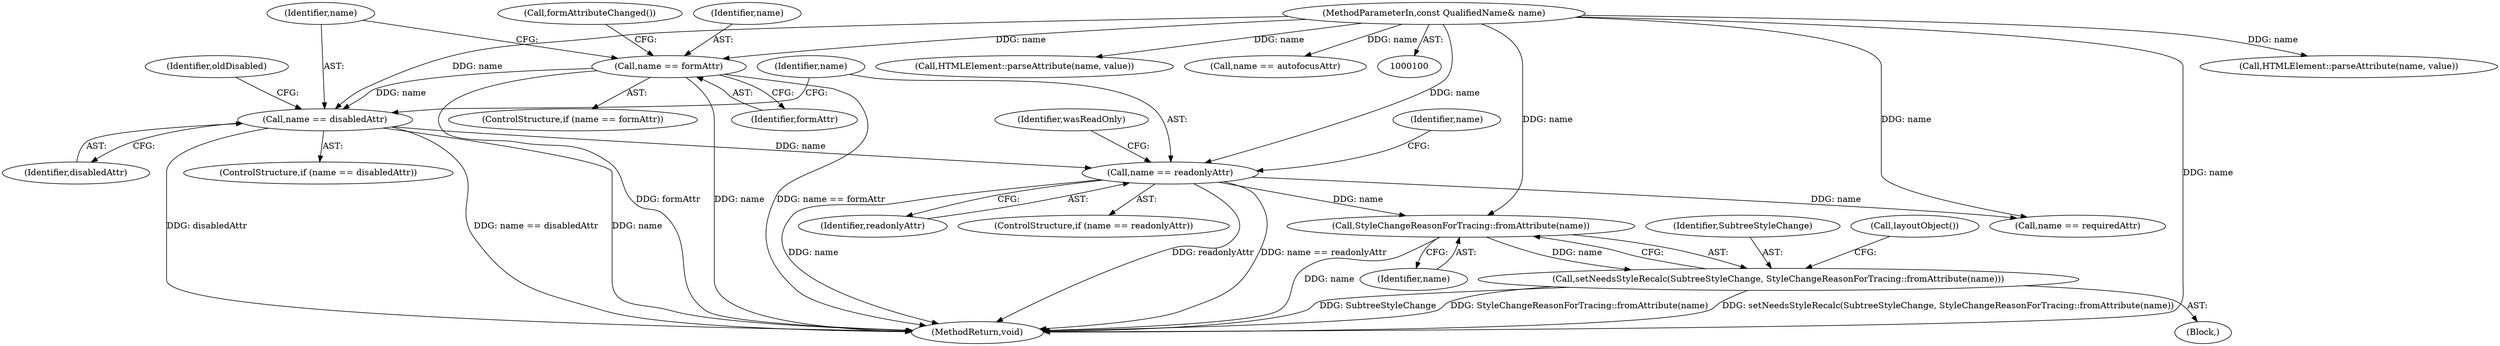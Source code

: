 digraph "1_Chrome_30b0f37300f8d671d29d91102ec7f475ed4cf7fe_0@API" {
"1000154" [label="(Call,StyleChangeReasonForTracing::fromAttribute(name))"];
"1000134" [label="(Call,name == readonlyAttr)"];
"1000115" [label="(Call,name == disabledAttr)"];
"1000105" [label="(Call,name == formAttr)"];
"1000101" [label="(MethodParameterIn,const QualifiedName& name)"];
"1000152" [label="(Call,setNeedsStyleRecalc(SubtreeStyleChange, StyleChangeReasonForTracing::fromAttribute(name)))"];
"1000164" [label="(Call,name == requiredAttr)"];
"1000165" [label="(Identifier,name)"];
"1000104" [label="(ControlStructure,if (name == formAttr))"];
"1000155" [label="(Identifier,name)"];
"1000153" [label="(Identifier,SubtreeStyleChange)"];
"1000201" [label="(MethodReturn,void)"];
"1000198" [label="(Call,HTMLElement::parseAttribute(name, value))"];
"1000157" [label="(Call,layoutObject())"];
"1000136" [label="(Identifier,readonlyAttr)"];
"1000150" [label="(Block,)"];
"1000114" [label="(ControlStructure,if (name == disabledAttr))"];
"1000152" [label="(Call,setNeedsStyleRecalc(SubtreeStyleChange, StyleChangeReasonForTracing::fromAttribute(name)))"];
"1000154" [label="(Call,StyleChangeReasonForTracing::fromAttribute(name))"];
"1000106" [label="(Identifier,name)"];
"1000190" [label="(Call,HTMLElement::parseAttribute(name, value))"];
"1000109" [label="(Call,formAttributeChanged())"];
"1000117" [label="(Identifier,disabledAttr)"];
"1000107" [label="(Identifier,formAttr)"];
"1000140" [label="(Identifier,wasReadOnly)"];
"1000134" [label="(Call,name == readonlyAttr)"];
"1000121" [label="(Identifier,oldDisabled)"];
"1000115" [label="(Call,name == disabledAttr)"];
"1000116" [label="(Identifier,name)"];
"1000133" [label="(ControlStructure,if (name == readonlyAttr))"];
"1000101" [label="(MethodParameterIn,const QualifiedName& name)"];
"1000186" [label="(Call,name == autofocusAttr)"];
"1000105" [label="(Call,name == formAttr)"];
"1000135" [label="(Identifier,name)"];
"1000154" -> "1000152"  [label="AST: "];
"1000154" -> "1000155"  [label="CFG: "];
"1000155" -> "1000154"  [label="AST: "];
"1000152" -> "1000154"  [label="CFG: "];
"1000154" -> "1000201"  [label="DDG: name"];
"1000154" -> "1000152"  [label="DDG: name"];
"1000134" -> "1000154"  [label="DDG: name"];
"1000101" -> "1000154"  [label="DDG: name"];
"1000134" -> "1000133"  [label="AST: "];
"1000134" -> "1000136"  [label="CFG: "];
"1000135" -> "1000134"  [label="AST: "];
"1000136" -> "1000134"  [label="AST: "];
"1000140" -> "1000134"  [label="CFG: "];
"1000165" -> "1000134"  [label="CFG: "];
"1000134" -> "1000201"  [label="DDG: name == readonlyAttr"];
"1000134" -> "1000201"  [label="DDG: name"];
"1000134" -> "1000201"  [label="DDG: readonlyAttr"];
"1000115" -> "1000134"  [label="DDG: name"];
"1000101" -> "1000134"  [label="DDG: name"];
"1000134" -> "1000164"  [label="DDG: name"];
"1000115" -> "1000114"  [label="AST: "];
"1000115" -> "1000117"  [label="CFG: "];
"1000116" -> "1000115"  [label="AST: "];
"1000117" -> "1000115"  [label="AST: "];
"1000121" -> "1000115"  [label="CFG: "];
"1000135" -> "1000115"  [label="CFG: "];
"1000115" -> "1000201"  [label="DDG: disabledAttr"];
"1000115" -> "1000201"  [label="DDG: name == disabledAttr"];
"1000115" -> "1000201"  [label="DDG: name"];
"1000105" -> "1000115"  [label="DDG: name"];
"1000101" -> "1000115"  [label="DDG: name"];
"1000105" -> "1000104"  [label="AST: "];
"1000105" -> "1000107"  [label="CFG: "];
"1000106" -> "1000105"  [label="AST: "];
"1000107" -> "1000105"  [label="AST: "];
"1000109" -> "1000105"  [label="CFG: "];
"1000116" -> "1000105"  [label="CFG: "];
"1000105" -> "1000201"  [label="DDG: name == formAttr"];
"1000105" -> "1000201"  [label="DDG: formAttr"];
"1000105" -> "1000201"  [label="DDG: name"];
"1000101" -> "1000105"  [label="DDG: name"];
"1000101" -> "1000100"  [label="AST: "];
"1000101" -> "1000201"  [label="DDG: name"];
"1000101" -> "1000164"  [label="DDG: name"];
"1000101" -> "1000186"  [label="DDG: name"];
"1000101" -> "1000190"  [label="DDG: name"];
"1000101" -> "1000198"  [label="DDG: name"];
"1000152" -> "1000150"  [label="AST: "];
"1000153" -> "1000152"  [label="AST: "];
"1000157" -> "1000152"  [label="CFG: "];
"1000152" -> "1000201"  [label="DDG: SubtreeStyleChange"];
"1000152" -> "1000201"  [label="DDG: StyleChangeReasonForTracing::fromAttribute(name)"];
"1000152" -> "1000201"  [label="DDG: setNeedsStyleRecalc(SubtreeStyleChange, StyleChangeReasonForTracing::fromAttribute(name))"];
}
